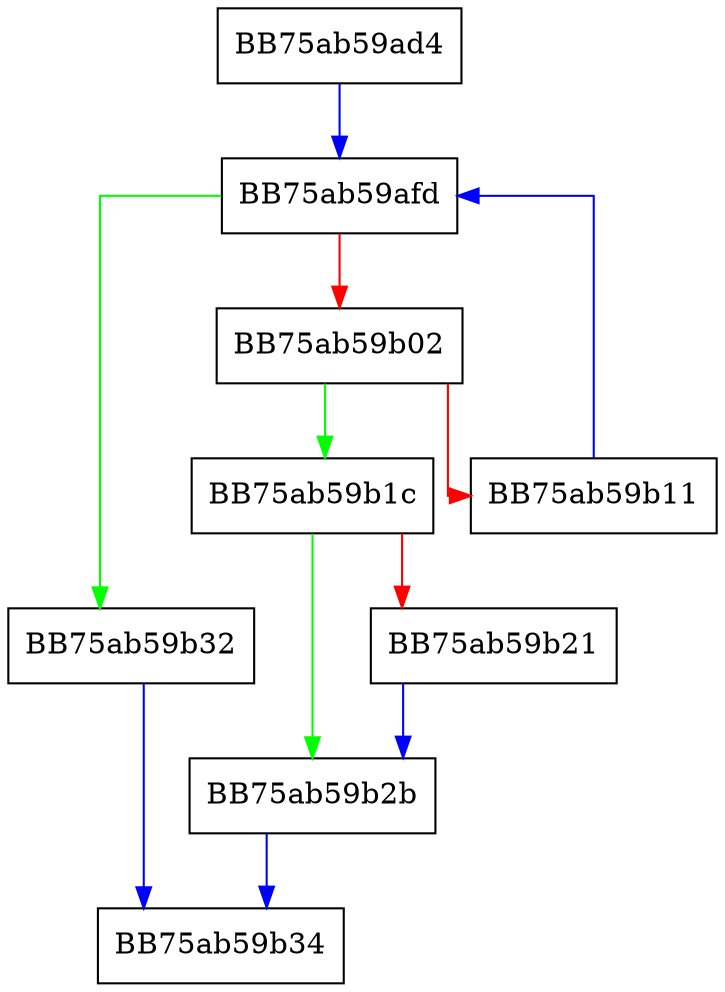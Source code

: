 digraph tableAndColumnIndex {
  node [shape="box"];
  graph [splines=ortho];
  BB75ab59ad4 -> BB75ab59afd [color="blue"];
  BB75ab59afd -> BB75ab59b32 [color="green"];
  BB75ab59afd -> BB75ab59b02 [color="red"];
  BB75ab59b02 -> BB75ab59b1c [color="green"];
  BB75ab59b02 -> BB75ab59b11 [color="red"];
  BB75ab59b11 -> BB75ab59afd [color="blue"];
  BB75ab59b1c -> BB75ab59b2b [color="green"];
  BB75ab59b1c -> BB75ab59b21 [color="red"];
  BB75ab59b21 -> BB75ab59b2b [color="blue"];
  BB75ab59b2b -> BB75ab59b34 [color="blue"];
  BB75ab59b32 -> BB75ab59b34 [color="blue"];
}